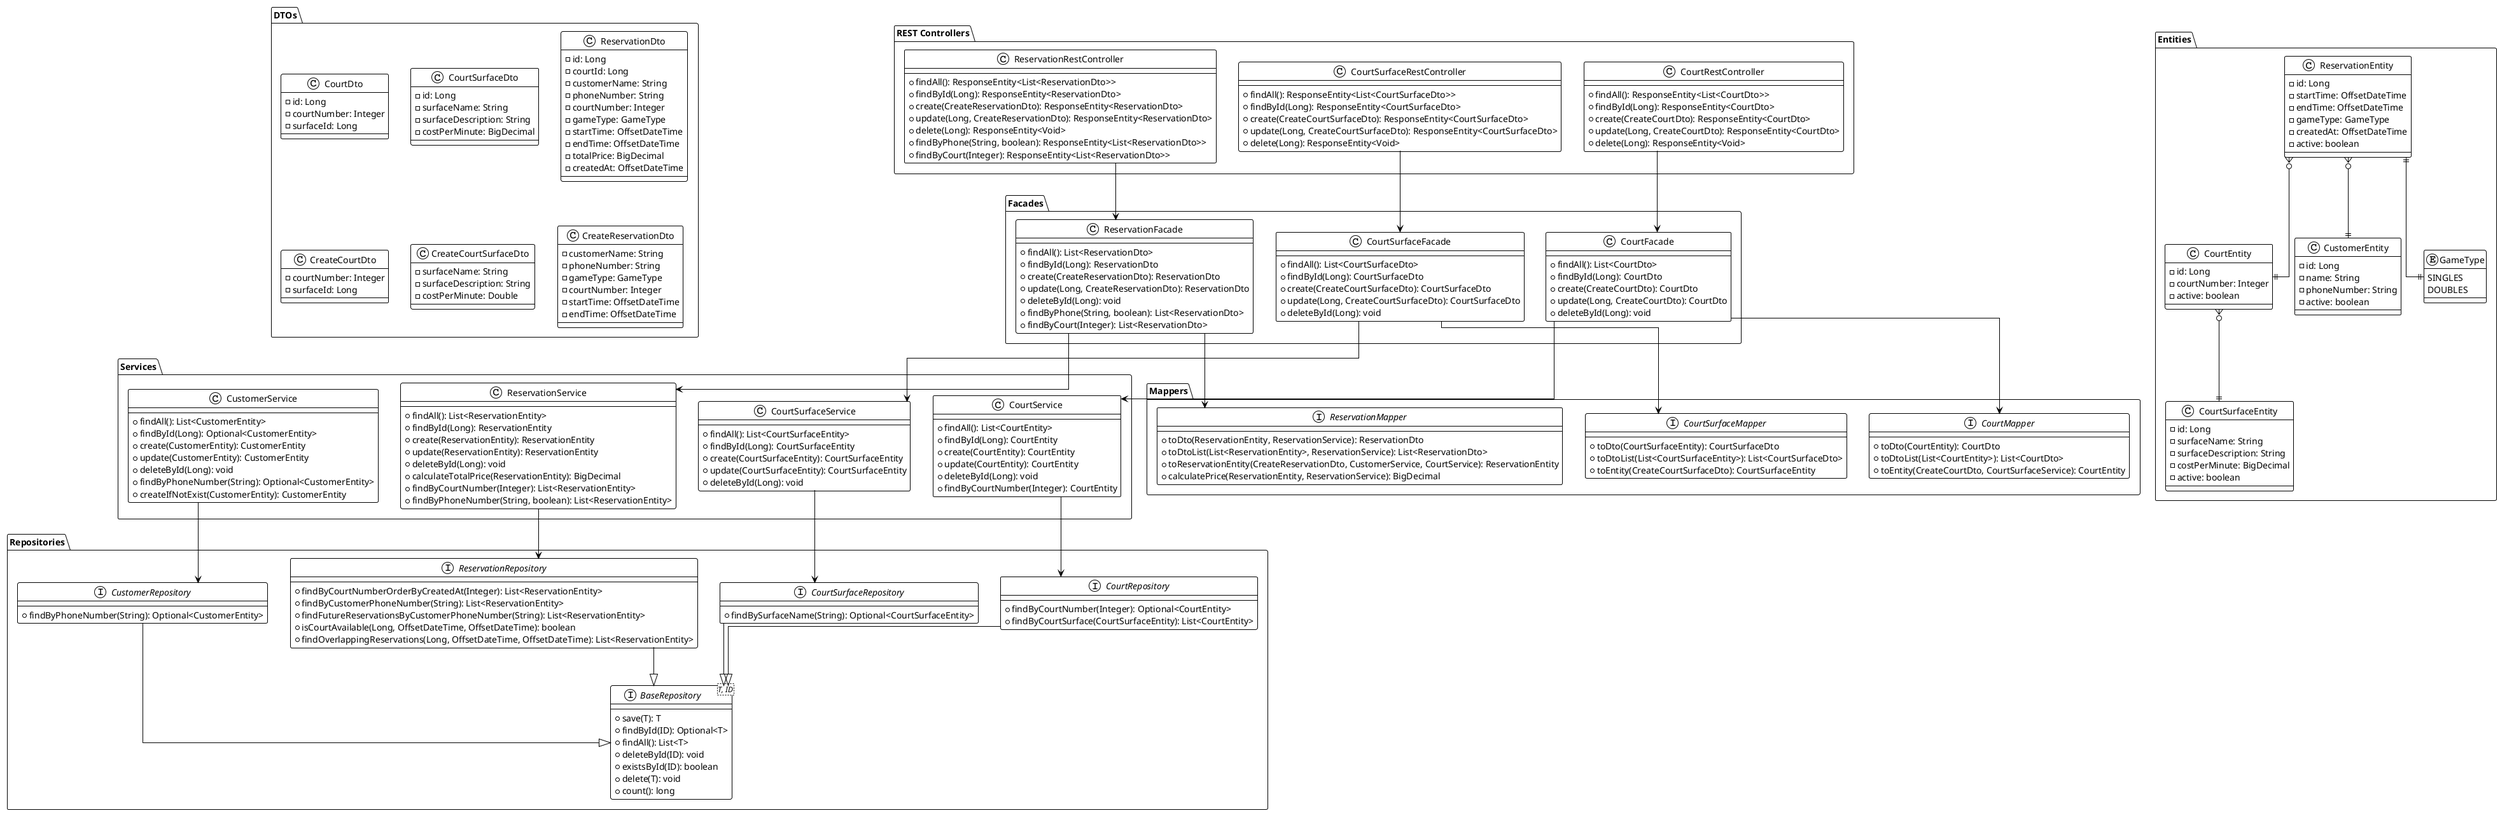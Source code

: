 @startuml
!theme plain
top to bottom direction
skinparam linetype ortho

package "REST Controllers" {
  class CourtRestController {
    + findAll(): ResponseEntity<List<CourtDto>>
    + findById(Long): ResponseEntity<CourtDto>
    + create(CreateCourtDto): ResponseEntity<CourtDto>
    + update(Long, CreateCourtDto): ResponseEntity<CourtDto>
    + delete(Long): ResponseEntity<Void>
  }

  class CourtSurfaceRestController {
    + findAll(): ResponseEntity<List<CourtSurfaceDto>>
    + findById(Long): ResponseEntity<CourtSurfaceDto>
    + create(CreateCourtSurfaceDto): ResponseEntity<CourtSurfaceDto>
    + update(Long, CreateCourtSurfaceDto): ResponseEntity<CourtSurfaceDto>
    + delete(Long): ResponseEntity<Void>
  }

  class ReservationRestController {
    + findAll(): ResponseEntity<List<ReservationDto>>
    + findById(Long): ResponseEntity<ReservationDto>
    + create(CreateReservationDto): ResponseEntity<ReservationDto>
    + update(Long, CreateReservationDto): ResponseEntity<ReservationDto>
    + delete(Long): ResponseEntity<Void>
    + findByPhone(String, boolean): ResponseEntity<List<ReservationDto>>
    + findByCourt(Integer): ResponseEntity<List<ReservationDto>>
  }
}

package "Facades" {
  class CourtFacade {
    + findAll(): List<CourtDto>
    + findById(Long): CourtDto
    + create(CreateCourtDto): CourtDto
    + update(Long, CreateCourtDto): CourtDto
    + deleteById(Long): void
  }

  class CourtSurfaceFacade {
    + findAll(): List<CourtSurfaceDto>
    + findById(Long): CourtSurfaceDto
    + create(CreateCourtSurfaceDto): CourtSurfaceDto
    + update(Long, CreateCourtSurfaceDto): CourtSurfaceDto
    + deleteById(Long): void
  }

  class ReservationFacade {
    + findAll(): List<ReservationDto>
    + findById(Long): ReservationDto
    + create(CreateReservationDto): ReservationDto
    + update(Long, CreateReservationDto): ReservationDto
    + deleteById(Long): void
    + findByPhone(String, boolean): List<ReservationDto>
    + findByCourt(Integer): List<ReservationDto>
  }
}

package "Services" {
  class CourtService {
    + findAll(): List<CourtEntity>
    + findById(Long): CourtEntity
    + create(CourtEntity): CourtEntity
    + update(CourtEntity): CourtEntity
    + deleteById(Long): void
    + findByCourtNumber(Integer): CourtEntity
  }

  class CourtSurfaceService {
    + findAll(): List<CourtSurfaceEntity>
    + findById(Long): CourtSurfaceEntity
    + create(CourtSurfaceEntity): CourtSurfaceEntity
    + update(CourtSurfaceEntity): CourtSurfaceEntity
    + deleteById(Long): void
  }

  class ReservationService {
    + findAll(): List<ReservationEntity>
    + findById(Long): ReservationEntity
    + create(ReservationEntity): ReservationEntity
    + update(ReservationEntity): ReservationEntity
    + deleteById(Long): void
    + calculateTotalPrice(ReservationEntity): BigDecimal
    + findByCourtNumber(Integer): List<ReservationEntity>
    + findByPhoneNumber(String, boolean): List<ReservationEntity>
  }

  class CustomerService {
    + findAll(): List<CustomerEntity>
    + findById(Long): Optional<CustomerEntity>
    + create(CustomerEntity): CustomerEntity
    + update(CustomerEntity): CustomerEntity
    + deleteById(Long): void
    + findByPhoneNumber(String): Optional<CustomerEntity>
    + createIfNotExist(CustomerEntity): CustomerEntity
  }
}

package "Repositories" {
  interface BaseRepository<T, ID> {
    + save(T): T
    + findById(ID): Optional<T>
    + findAll(): List<T>
    + deleteById(ID): void
    + existsById(ID): boolean
    + delete(T): void
    + count(): long
  }

  interface CourtRepository {
    + findByCourtNumber(Integer): Optional<CourtEntity>
    + findByCourtSurface(CourtSurfaceEntity): List<CourtEntity>
  }

  interface CourtSurfaceRepository {
    + findBySurfaceName(String): Optional<CourtSurfaceEntity>
  }

  interface ReservationRepository {
    + findByCourtNumberOrderByCreatedAt(Integer): List<ReservationEntity>
    + findByCustomerPhoneNumber(String): List<ReservationEntity>
    + findFutureReservationsByCustomerPhoneNumber(String): List<ReservationEntity>
    + isCourtAvailable(Long, OffsetDateTime, OffsetDateTime): boolean
    + findOverlappingReservations(Long, OffsetDateTime, OffsetDateTime): List<ReservationEntity>
  }

  interface CustomerRepository {
    + findByPhoneNumber(String): Optional<CustomerEntity>
  }
}

package "Entities" {
  class CourtEntity {
    - id: Long
    - courtNumber: Integer
    - active: boolean
  }

  class CourtSurfaceEntity {
    - id: Long
    - surfaceName: String
    - surfaceDescription: String
    - costPerMinute: BigDecimal
    - active: boolean
  }

  class ReservationEntity {
    - id: Long
    - startTime: OffsetDateTime
    - endTime: OffsetDateTime
    - gameType: GameType
    - createdAt: OffsetDateTime
    - active: boolean
  }

  class CustomerEntity {
    - id: Long
    - name: String
    - phoneNumber: String
    - active: boolean
  }

  enum GameType {
    SINGLES
    DOUBLES
  }
}

package "DTOs" {
  class CourtDto {
    - id: Long
    - courtNumber: Integer
    - surfaceId: Long
  }

  class CourtSurfaceDto {
    - id: Long
    - surfaceName: String
    - surfaceDescription: String
    - costPerMinute: BigDecimal
  }

  class ReservationDto {
    - id: Long
    - courtId: Long
    - customerName: String
    - phoneNumber: String
    - courtNumber: Integer
    - gameType: GameType
    - startTime: OffsetDateTime
    - endTime: OffsetDateTime
    - totalPrice: BigDecimal
    - createdAt: OffsetDateTime
  }

  class CreateCourtDto {
    - courtNumber: Integer
    - surfaceId: Long
  }

  class CreateCourtSurfaceDto {
    - surfaceName: String
    - surfaceDescription: String
    - costPerMinute: Double
  }

  class CreateReservationDto {
    - customerName: String
    - phoneNumber: String
    - gameType: GameType
    - courtNumber: Integer
    - startTime: OffsetDateTime
    - endTime: OffsetDateTime
  }
}

package "Mappers" {
  interface CourtMapper {
    + toDto(CourtEntity): CourtDto
    + toDtoList(List<CourtEntity>): List<CourtDto>
    + toEntity(CreateCourtDto, CourtSurfaceService): CourtEntity
  }

  interface CourtSurfaceMapper {
    + toDto(CourtSurfaceEntity): CourtSurfaceDto
    + toDtoList(List<CourtSurfaceEntity>): List<CourtSurfaceDto>
    + toEntity(CreateCourtSurfaceDto): CourtSurfaceEntity
  }

  interface ReservationMapper {
    + toDto(ReservationEntity, ReservationService): ReservationDto
    + toDtoList(List<ReservationEntity>, ReservationService): List<ReservationDto>
    + toReservationEntity(CreateReservationDto, CustomerService, CourtService): ReservationEntity
    + calculatePrice(ReservationEntity, ReservationService): BigDecimal
  }
}

' Relationships between layers
CourtRestController --> CourtFacade
CourtSurfaceRestController --> CourtSurfaceFacade
ReservationRestController --> ReservationFacade

CourtFacade --> CourtService
CourtFacade --> CourtMapper
CourtSurfaceFacade --> CourtSurfaceService
CourtSurfaceFacade --> CourtSurfaceMapper
ReservationFacade --> ReservationService
ReservationFacade --> ReservationMapper

CourtService --> CourtRepository
CourtSurfaceService --> CourtSurfaceRepository
ReservationService --> ReservationRepository
CustomerService --> CustomerRepository

CourtRepository --|> BaseRepository
CourtSurfaceRepository --|> BaseRepository
ReservationRepository --|> BaseRepository
CustomerRepository --|> BaseRepository

' Entity relationships
CourtEntity }o--|| CourtSurfaceEntity
ReservationEntity }o--|| CourtEntity
ReservationEntity }o--|| CustomerEntity
ReservationEntity ||--|| GameType

@enduml